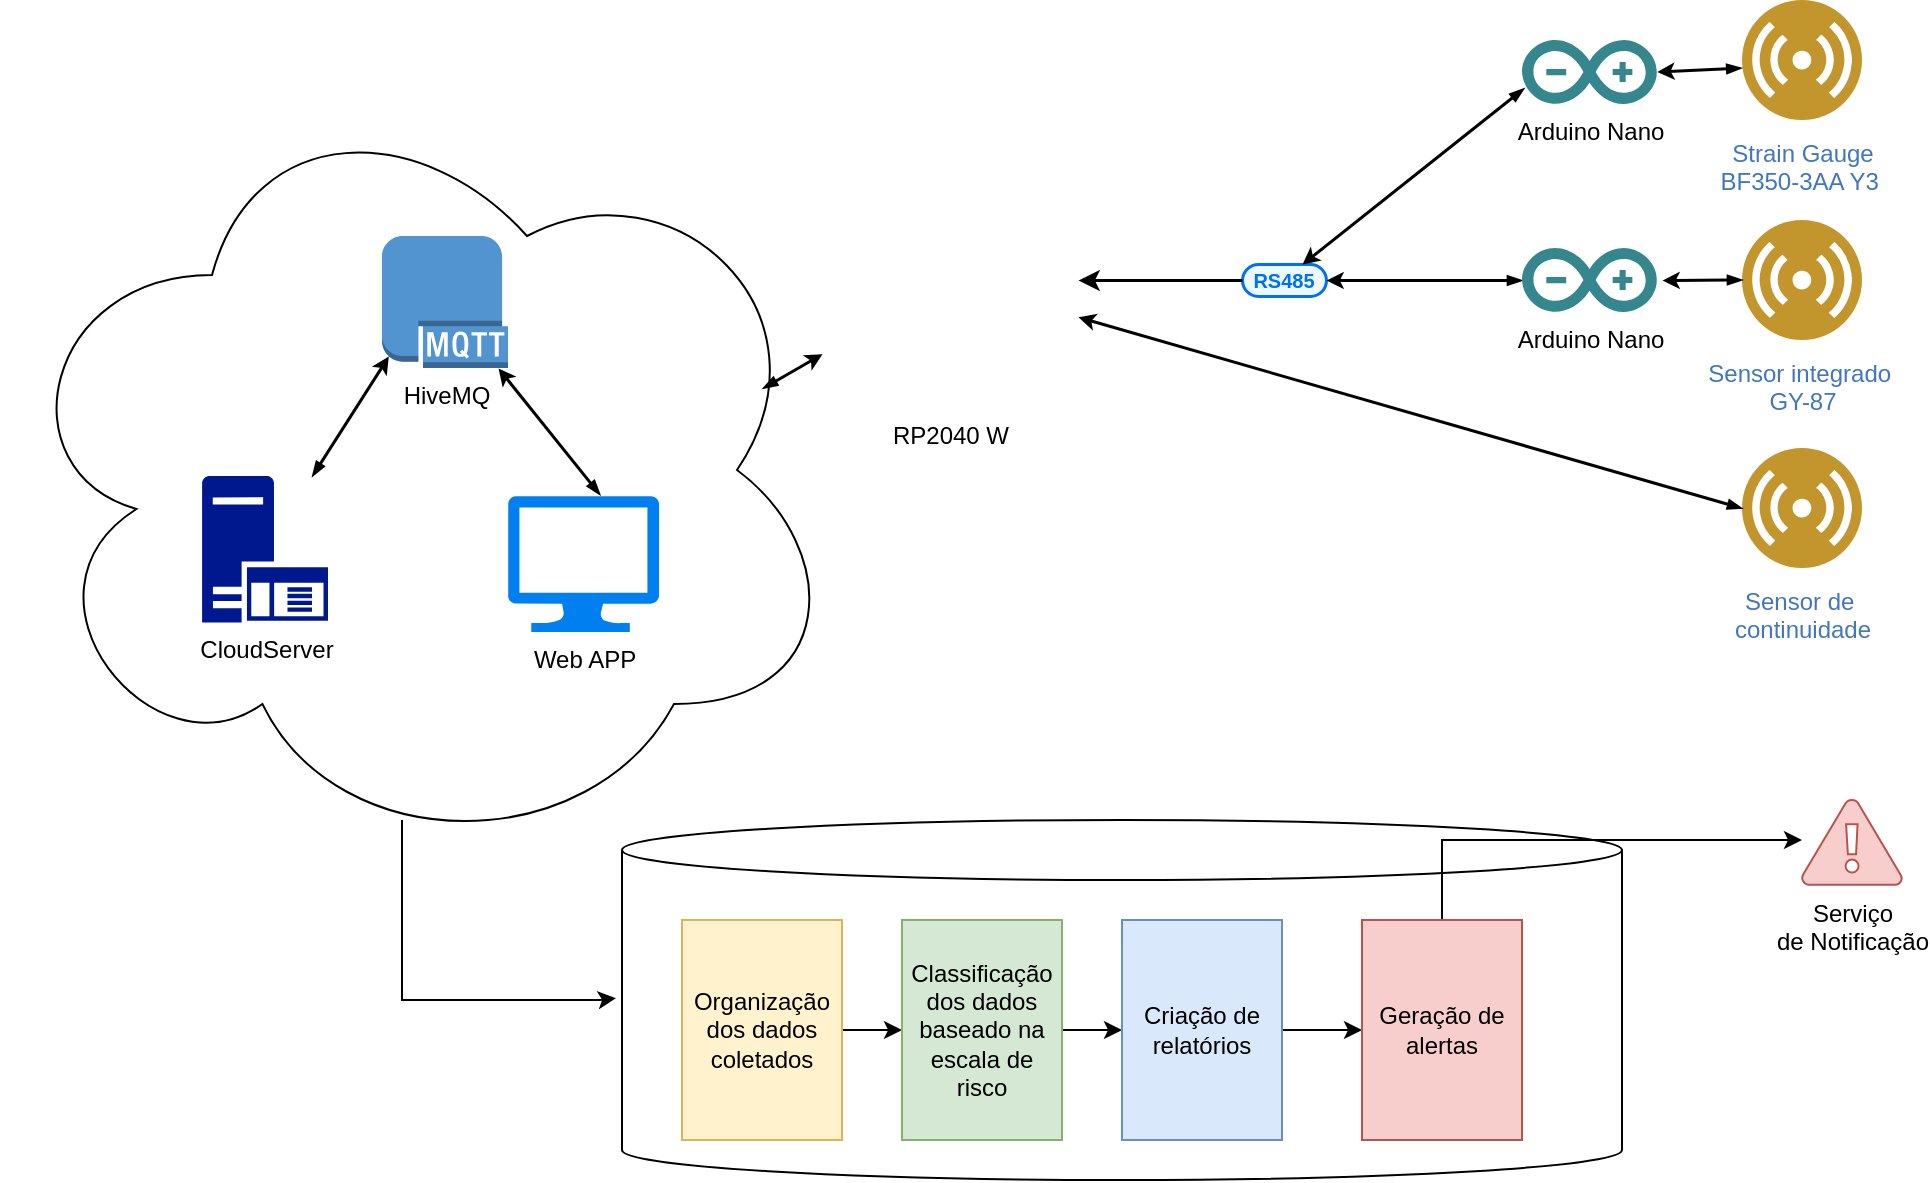 <mxfile version="26.0.6">
  <diagram name="Página-1" id="oOaHb9ytCYVvsxWLBDjt">
    <mxGraphModel dx="1365" dy="268" grid="1" gridSize="10" guides="1" tooltips="1" connect="1" arrows="1" fold="1" page="1" pageScale="1" pageWidth="827" pageHeight="1169" math="0" shadow="0">
      <root>
        <mxCell id="0" />
        <mxCell id="1" parent="0" />
        <mxCell id="jZJsDOTmZMWFZSY-hEBv-25" value="" style="ellipse;shape=cloud;whiteSpace=wrap;html=1;" vertex="1" parent="1">
          <mxGeometry x="-370" y="60" width="420" height="390" as="geometry" />
        </mxCell>
        <mxCell id="jZJsDOTmZMWFZSY-hEBv-1" value="RP2040 W" style="shape=image;html=1;verticalAlign=top;verticalLabelPosition=bottom;labelBackgroundColor=#ffffff;imageAspect=0;aspect=fixed;image=https://cdn1.iconfinder.com/data/icons/fruit-136/64/Fruit_iconfree_Filled_Outline_raspberry-healthy-organic-food-fruit_icon-128.png" vertex="1" parent="1">
          <mxGeometry x="40" y="96" width="128" height="128" as="geometry" />
        </mxCell>
        <mxCell id="jZJsDOTmZMWFZSY-hEBv-2" value="Strain Gauge&lt;br&gt;BF350-3AA Y3&amp;nbsp;" style="image;aspect=fixed;perimeter=ellipsePerimeter;html=1;align=center;shadow=0;dashed=0;fontColor=#4277BB;labelBackgroundColor=default;fontSize=12;spacingTop=3;image=img/lib/ibm/users/sensor.svg;" vertex="1" parent="1">
          <mxGeometry x="500" y="20" width="60" height="60" as="geometry" />
        </mxCell>
        <mxCell id="jZJsDOTmZMWFZSY-hEBv-3" value="Sensor de&amp;nbsp;&lt;div&gt;continuidade&lt;/div&gt;" style="image;aspect=fixed;perimeter=ellipsePerimeter;html=1;align=center;shadow=0;dashed=0;fontColor=#4277BB;labelBackgroundColor=default;fontSize=12;spacingTop=3;image=img/lib/ibm/users/sensor.svg;" vertex="1" parent="1">
          <mxGeometry x="500" y="244" width="60" height="60" as="geometry" />
        </mxCell>
        <mxCell id="jZJsDOTmZMWFZSY-hEBv-4" value="Sensor integrado&amp;nbsp;&lt;br&gt;GY-87" style="image;aspect=fixed;perimeter=ellipsePerimeter;html=1;align=center;shadow=0;dashed=0;fontColor=#4277BB;labelBackgroundColor=default;fontSize=12;spacingTop=3;image=img/lib/ibm/users/sensor.svg;" vertex="1" parent="1">
          <mxGeometry x="500" y="130" width="60" height="60" as="geometry" />
        </mxCell>
        <mxCell id="jZJsDOTmZMWFZSY-hEBv-11" value="Serviço &lt;br&gt;de Notificação" style="verticalLabelPosition=bottom;html=1;verticalAlign=top;align=center;strokeColor=#b85450;fillColor=#f8cecc;shape=mxgraph.azure.azure_alert;" vertex="1" parent="1">
          <mxGeometry x="530" y="420" width="50" height="42.5" as="geometry" />
        </mxCell>
        <mxCell id="jZJsDOTmZMWFZSY-hEBv-13" value="&lt;p style=&quot;line-height: 114%;&quot;&gt;&lt;font color=&quot;#0070f2&quot; size=&quot;1&quot;&gt;&lt;b style=&quot;&quot;&gt;RS485&lt;/b&gt;&lt;/font&gt;&lt;/p&gt;" style="rounded=1;whiteSpace=wrap;html=1;arcSize=50;strokeColor=#0070F2;fillColor=#EBF8FF;fontColor=#266f3a;strokeWidth=1.5;" vertex="1" parent="1">
          <mxGeometry x="250" y="152" width="41.99" height="16" as="geometry" />
        </mxCell>
        <mxCell id="jZJsDOTmZMWFZSY-hEBv-14" value="" style="endArrow=none;html=1;rounded=0;entryX=0;entryY=0.5;entryDx=0;entryDy=0;strokeColor=#000000;strokeWidth=1.5;startArrow=classic;startFill=1;" edge="1" target="jZJsDOTmZMWFZSY-hEBv-13" parent="1" source="jZJsDOTmZMWFZSY-hEBv-1">
          <mxGeometry width="50" height="50" relative="1" as="geometry">
            <mxPoint x="220" y="160" as="sourcePoint" />
            <mxPoint x="280" y="150" as="targetPoint" />
          </mxGeometry>
        </mxCell>
        <mxCell id="jZJsDOTmZMWFZSY-hEBv-15" value="" style="endArrow=blockThin;html=1;rounded=0;strokeColor=#000000;strokeWidth=1.5;exitX=1.015;exitY=0.505;exitDx=0;exitDy=0;exitPerimeter=0;endFill=1;endSize=4;startSize=4;startArrow=classic;startFill=1;" edge="1" parent="1">
          <mxGeometry width="50" height="50" relative="1" as="geometry">
            <mxPoint x="280.0" y="152.0" as="sourcePoint" />
            <mxPoint x="390.929" y="63.92" as="targetPoint" />
          </mxGeometry>
        </mxCell>
        <mxCell id="jZJsDOTmZMWFZSY-hEBv-17" value="" style="endArrow=blockThin;html=1;rounded=0;strokeColor=#000000;strokeWidth=1.5;exitX=1;exitY=0.5;exitDx=0;exitDy=0;endFill=1;endSize=4;startSize=4;startArrow=classic;startFill=1;" edge="1" parent="1" source="jZJsDOTmZMWFZSY-hEBv-13" target="jZJsDOTmZMWFZSY-hEBv-20">
          <mxGeometry width="50" height="50" relative="1" as="geometry">
            <mxPoint x="303" y="170" as="sourcePoint" />
            <mxPoint x="398" y="65" as="targetPoint" />
          </mxGeometry>
        </mxCell>
        <mxCell id="jZJsDOTmZMWFZSY-hEBv-18" value="" style="endArrow=blockThin;html=1;rounded=0;strokeColor=#000000;strokeWidth=1.5;endFill=1;endSize=4;startSize=4;entryX=0;entryY=0.5;entryDx=0;entryDy=0;startArrow=classic;startFill=1;" edge="1" parent="1" source="jZJsDOTmZMWFZSY-hEBv-1" target="jZJsDOTmZMWFZSY-hEBv-3">
          <mxGeometry width="50" height="50" relative="1" as="geometry">
            <mxPoint x="313" y="180" as="sourcePoint" />
            <mxPoint x="405.214" y="258" as="targetPoint" />
          </mxGeometry>
        </mxCell>
        <mxCell id="jZJsDOTmZMWFZSY-hEBv-19" value="Arduino Nano" style="dashed=0;outlineConnect=0;html=1;align=center;labelPosition=center;verticalLabelPosition=bottom;verticalAlign=top;shape=mxgraph.weblogos.arduino;fillColor=#36868D;strokeColor=none" vertex="1" parent="1">
          <mxGeometry x="390" y="40" width="67.4" height="32" as="geometry" />
        </mxCell>
        <mxCell id="jZJsDOTmZMWFZSY-hEBv-20" value="Arduino Nano" style="dashed=0;outlineConnect=0;html=1;align=center;labelPosition=center;verticalLabelPosition=bottom;verticalAlign=top;shape=mxgraph.weblogos.arduino;fillColor=#36868D;strokeColor=none" vertex="1" parent="1">
          <mxGeometry x="390" y="144" width="67.4" height="32" as="geometry" />
        </mxCell>
        <mxCell id="jZJsDOTmZMWFZSY-hEBv-23" value="" style="endArrow=blockThin;html=1;rounded=0;strokeColor=#000000;strokeWidth=1.5;endFill=1;endSize=4;startSize=4;startArrow=classic;startFill=1;" edge="1" parent="1">
          <mxGeometry width="50" height="50" relative="1" as="geometry">
            <mxPoint x="460" y="160" as="sourcePoint" />
            <mxPoint x="500" y="159.76" as="targetPoint" />
          </mxGeometry>
        </mxCell>
        <mxCell id="jZJsDOTmZMWFZSY-hEBv-24" value="" style="endArrow=blockThin;html=1;rounded=0;strokeColor=#000000;strokeWidth=1.5;exitX=1;exitY=0.5;exitDx=0;exitDy=0;endFill=1;endSize=4;startSize=4;entryX=-0.006;entryY=0.564;entryDx=0;entryDy=0;entryPerimeter=0;startArrow=classic;startFill=1;" edge="1" parent="1" target="jZJsDOTmZMWFZSY-hEBv-2">
          <mxGeometry width="50" height="50" relative="1" as="geometry">
            <mxPoint x="457.4" y="55.76" as="sourcePoint" />
            <mxPoint x="555.4" y="55.76" as="targetPoint" />
          </mxGeometry>
        </mxCell>
        <mxCell id="jZJsDOTmZMWFZSY-hEBv-26" value="" style="endArrow=blockThin;html=1;rounded=0;strokeColor=#000000;strokeWidth=1.5;endFill=1;endSize=4;startSize=4;entryX=0.905;entryY=0.395;entryDx=0;entryDy=0;startArrow=classic;startFill=1;entryPerimeter=0;" edge="1" parent="1" source="jZJsDOTmZMWFZSY-hEBv-1" target="jZJsDOTmZMWFZSY-hEBv-25">
          <mxGeometry width="50" height="50" relative="1" as="geometry">
            <mxPoint x="178" y="188" as="sourcePoint" />
            <mxPoint x="510" y="284" as="targetPoint" />
          </mxGeometry>
        </mxCell>
        <mxCell id="jZJsDOTmZMWFZSY-hEBv-6" value="HiveMQ" style="outlineConnect=0;dashed=0;verticalLabelPosition=bottom;verticalAlign=top;align=center;html=1;shape=mxgraph.aws3.mqtt_protocol;fillColor=#5294CF;gradientColor=none;" vertex="1" parent="1">
          <mxGeometry x="-180" y="138" width="63" height="66" as="geometry" />
        </mxCell>
        <mxCell id="jZJsDOTmZMWFZSY-hEBv-34" value="CloudServer&lt;div&gt;&lt;br&gt;&lt;/div&gt;" style="sketch=0;aspect=fixed;pointerEvents=1;shadow=0;dashed=0;html=1;strokeColor=none;labelPosition=center;verticalLabelPosition=bottom;verticalAlign=top;align=center;fillColor=#00188D;shape=mxgraph.mscae.enterprise.application_server" vertex="1" parent="1">
          <mxGeometry x="-270" y="258" width="63" height="73.26" as="geometry" />
        </mxCell>
        <mxCell id="jZJsDOTmZMWFZSY-hEBv-39" value="Web APP" style="verticalLabelPosition=bottom;html=1;verticalAlign=top;align=center;strokeColor=none;fillColor=#0080F0;shape=mxgraph.azure.computer;pointerEvents=1;" vertex="1" parent="1">
          <mxGeometry x="-117" y="268" width="75.56" height="68" as="geometry" />
        </mxCell>
        <mxCell id="jZJsDOTmZMWFZSY-hEBv-40" value="" style="endArrow=blockThin;html=1;rounded=0;strokeColor=#000000;strokeWidth=1.5;endFill=1;endSize=4;startSize=4;startArrow=classic;startFill=1;exitX=0.05;exitY=0.91;exitDx=0;exitDy=0;exitPerimeter=0;" edge="1" parent="1" source="jZJsDOTmZMWFZSY-hEBv-6" target="jZJsDOTmZMWFZSY-hEBv-34">
          <mxGeometry width="50" height="50" relative="1" as="geometry">
            <mxPoint x="-117" y="217" as="sourcePoint" />
            <mxPoint x="-220" y="258" as="targetPoint" />
          </mxGeometry>
        </mxCell>
        <mxCell id="jZJsDOTmZMWFZSY-hEBv-41" value="" style="endArrow=blockThin;html=1;rounded=0;strokeColor=#000000;strokeWidth=1.5;endFill=1;endSize=4;startSize=4;startArrow=classic;startFill=1;entryX=0.607;entryY=-0.011;entryDx=0;entryDy=0;entryPerimeter=0;" edge="1" parent="1" source="jZJsDOTmZMWFZSY-hEBv-6" target="jZJsDOTmZMWFZSY-hEBv-39">
          <mxGeometry width="50" height="50" relative="1" as="geometry">
            <mxPoint x="10" y="114" as="sourcePoint" />
            <mxPoint x="-93" y="155" as="targetPoint" />
          </mxGeometry>
        </mxCell>
        <mxCell id="jZJsDOTmZMWFZSY-hEBv-43" value="" style="shape=cylinder3;whiteSpace=wrap;html=1;boundedLbl=1;backgroundOutline=1;size=15;" vertex="1" parent="1">
          <mxGeometry x="-60" y="430" width="500" height="180" as="geometry" />
        </mxCell>
        <mxCell id="jZJsDOTmZMWFZSY-hEBv-49" style="edgeStyle=orthogonalEdgeStyle;rounded=0;orthogonalLoop=1;jettySize=auto;html=1;" edge="1" parent="1" source="jZJsDOTmZMWFZSY-hEBv-44" target="jZJsDOTmZMWFZSY-hEBv-45">
          <mxGeometry relative="1" as="geometry" />
        </mxCell>
        <mxCell id="jZJsDOTmZMWFZSY-hEBv-44" value="Organização dos dados coletados" style="rounded=0;whiteSpace=wrap;html=1;fillColor=#fff2cc;strokeColor=#d6b656;" vertex="1" parent="1">
          <mxGeometry x="-30" y="480" width="80" height="110" as="geometry" />
        </mxCell>
        <mxCell id="jZJsDOTmZMWFZSY-hEBv-50" style="edgeStyle=orthogonalEdgeStyle;rounded=0;orthogonalLoop=1;jettySize=auto;html=1;" edge="1" parent="1" source="jZJsDOTmZMWFZSY-hEBv-45" target="jZJsDOTmZMWFZSY-hEBv-46">
          <mxGeometry relative="1" as="geometry" />
        </mxCell>
        <mxCell id="jZJsDOTmZMWFZSY-hEBv-45" value="Classificação dos dados baseado na escala de risco&lt;span style=&quot;color: rgba(0, 0, 0, 0); font-family: monospace; font-size: 0px; text-align: start; text-wrap-mode: nowrap;&quot;&gt;%3CmxGraphModel%3E%3Croot%3E%3CmxCell%20id%3D%220%22%2F%3E%3CmxCell%20id%3D%221%22%20parent%3D%220%22%2F%3E%3CmxCell%20id%3D%222%22%20value%3D%22Organiza%C3%A7%C3%A3o%20dos%20dados%20coletados%22%20style%3D%22rounded%3D0%3BwhiteSpace%3Dwrap%3Bhtml%3D1%3B%22%20vertex%3D%221%22%20parent%3D%221%22%3E%3CmxGeometry%20x%3D%22-30%22%20y%3D%22480%22%20width%3D%2280%22%20height%3D%22110%22%20as%3D%22geometry%22%2F%3E%3C%2FmxCell%3E%3C%2Froot%3E%3C%2FmxGraphModel%3E&lt;/span&gt;" style="rounded=0;whiteSpace=wrap;html=1;fillColor=#d5e8d4;strokeColor=#82b366;" vertex="1" parent="1">
          <mxGeometry x="80" y="480" width="80" height="110" as="geometry" />
        </mxCell>
        <mxCell id="jZJsDOTmZMWFZSY-hEBv-51" value="" style="edgeStyle=orthogonalEdgeStyle;rounded=0;orthogonalLoop=1;jettySize=auto;html=1;" edge="1" parent="1" source="jZJsDOTmZMWFZSY-hEBv-46" target="jZJsDOTmZMWFZSY-hEBv-47">
          <mxGeometry relative="1" as="geometry">
            <Array as="points">
              <mxPoint x="330" y="535" />
              <mxPoint x="330" y="535" />
            </Array>
          </mxGeometry>
        </mxCell>
        <mxCell id="jZJsDOTmZMWFZSY-hEBv-46" value="Criação de relatórios" style="rounded=0;whiteSpace=wrap;html=1;fillColor=#dae8fc;strokeColor=#6c8ebf;" vertex="1" parent="1">
          <mxGeometry x="190" y="480" width="80" height="110" as="geometry" />
        </mxCell>
        <mxCell id="jZJsDOTmZMWFZSY-hEBv-53" style="edgeStyle=orthogonalEdgeStyle;rounded=0;orthogonalLoop=1;jettySize=auto;html=1;" edge="1" parent="1" source="jZJsDOTmZMWFZSY-hEBv-47" target="jZJsDOTmZMWFZSY-hEBv-11">
          <mxGeometry relative="1" as="geometry">
            <mxPoint x="520" y="460" as="targetPoint" />
            <Array as="points">
              <mxPoint x="350" y="440" />
            </Array>
          </mxGeometry>
        </mxCell>
        <mxCell id="jZJsDOTmZMWFZSY-hEBv-47" value="Geração de alertas" style="rounded=0;whiteSpace=wrap;html=1;fillColor=#f8cecc;strokeColor=#b85450;" vertex="1" parent="1">
          <mxGeometry x="310" y="480" width="80" height="110" as="geometry" />
        </mxCell>
        <mxCell id="jZJsDOTmZMWFZSY-hEBv-52" style="edgeStyle=orthogonalEdgeStyle;rounded=0;orthogonalLoop=1;jettySize=auto;html=1;entryX=-0.006;entryY=0.495;entryDx=0;entryDy=0;entryPerimeter=0;" edge="1" parent="1" target="jZJsDOTmZMWFZSY-hEBv-43">
          <mxGeometry relative="1" as="geometry">
            <mxPoint x="-170" y="430" as="sourcePoint" />
            <mxPoint x="-71.5" y="519.8" as="targetPoint" />
            <Array as="points">
              <mxPoint x="-170" y="520" />
              <mxPoint x="-71" y="520" />
            </Array>
          </mxGeometry>
        </mxCell>
      </root>
    </mxGraphModel>
  </diagram>
</mxfile>
